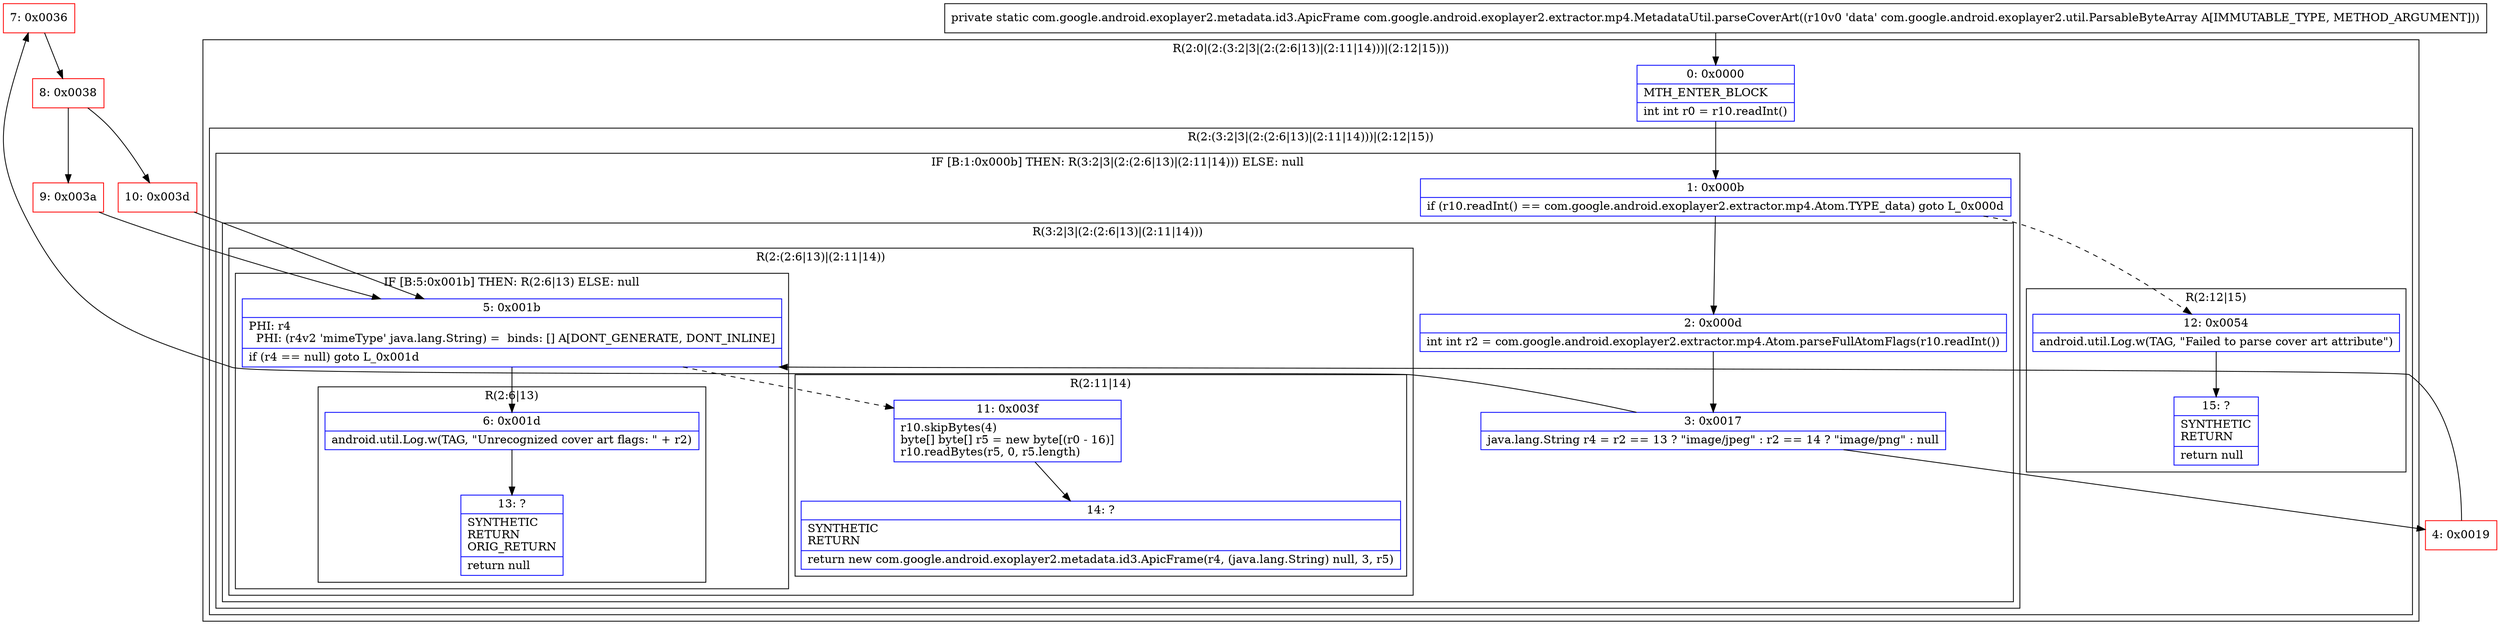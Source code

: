 digraph "CFG forcom.google.android.exoplayer2.extractor.mp4.MetadataUtil.parseCoverArt(Lcom\/google\/android\/exoplayer2\/util\/ParsableByteArray;)Lcom\/google\/android\/exoplayer2\/metadata\/id3\/ApicFrame;" {
subgraph cluster_Region_1938483837 {
label = "R(2:0|(2:(3:2|3|(2:(2:6|13)|(2:11|14)))|(2:12|15)))";
node [shape=record,color=blue];
Node_0 [shape=record,label="{0\:\ 0x0000|MTH_ENTER_BLOCK\l|int int r0 = r10.readInt()\l}"];
subgraph cluster_Region_1380400517 {
label = "R(2:(3:2|3|(2:(2:6|13)|(2:11|14)))|(2:12|15))";
node [shape=record,color=blue];
subgraph cluster_IfRegion_1167537634 {
label = "IF [B:1:0x000b] THEN: R(3:2|3|(2:(2:6|13)|(2:11|14))) ELSE: null";
node [shape=record,color=blue];
Node_1 [shape=record,label="{1\:\ 0x000b|if (r10.readInt() == com.google.android.exoplayer2.extractor.mp4.Atom.TYPE_data) goto L_0x000d\l}"];
subgraph cluster_Region_1812444783 {
label = "R(3:2|3|(2:(2:6|13)|(2:11|14)))";
node [shape=record,color=blue];
Node_2 [shape=record,label="{2\:\ 0x000d|int int r2 = com.google.android.exoplayer2.extractor.mp4.Atom.parseFullAtomFlags(r10.readInt())\l}"];
Node_3 [shape=record,label="{3\:\ 0x0017|java.lang.String r4 = r2 == 13 ? \"image\/jpeg\" : r2 == 14 ? \"image\/png\" : null\l}"];
subgraph cluster_Region_662101546 {
label = "R(2:(2:6|13)|(2:11|14))";
node [shape=record,color=blue];
subgraph cluster_IfRegion_1391066341 {
label = "IF [B:5:0x001b] THEN: R(2:6|13) ELSE: null";
node [shape=record,color=blue];
Node_5 [shape=record,label="{5\:\ 0x001b|PHI: r4 \l  PHI: (r4v2 'mimeType' java.lang.String) =  binds: [] A[DONT_GENERATE, DONT_INLINE]\l|if (r4 == null) goto L_0x001d\l}"];
subgraph cluster_Region_1989421384 {
label = "R(2:6|13)";
node [shape=record,color=blue];
Node_6 [shape=record,label="{6\:\ 0x001d|android.util.Log.w(TAG, \"Unrecognized cover art flags: \" + r2)\l}"];
Node_13 [shape=record,label="{13\:\ ?|SYNTHETIC\lRETURN\lORIG_RETURN\l|return null\l}"];
}
}
subgraph cluster_Region_68424314 {
label = "R(2:11|14)";
node [shape=record,color=blue];
Node_11 [shape=record,label="{11\:\ 0x003f|r10.skipBytes(4)\lbyte[] byte[] r5 = new byte[(r0 \- 16)]\lr10.readBytes(r5, 0, r5.length)\l}"];
Node_14 [shape=record,label="{14\:\ ?|SYNTHETIC\lRETURN\l|return new com.google.android.exoplayer2.metadata.id3.ApicFrame(r4, (java.lang.String) null, 3, r5)\l}"];
}
}
}
}
subgraph cluster_Region_2045064055 {
label = "R(2:12|15)";
node [shape=record,color=blue];
Node_12 [shape=record,label="{12\:\ 0x0054|android.util.Log.w(TAG, \"Failed to parse cover art attribute\")\l}"];
Node_15 [shape=record,label="{15\:\ ?|SYNTHETIC\lRETURN\l|return null\l}"];
}
}
}
Node_4 [shape=record,color=red,label="{4\:\ 0x0019}"];
Node_7 [shape=record,color=red,label="{7\:\ 0x0036}"];
Node_8 [shape=record,color=red,label="{8\:\ 0x0038}"];
Node_9 [shape=record,color=red,label="{9\:\ 0x003a}"];
Node_10 [shape=record,color=red,label="{10\:\ 0x003d}"];
MethodNode[shape=record,label="{private static com.google.android.exoplayer2.metadata.id3.ApicFrame com.google.android.exoplayer2.extractor.mp4.MetadataUtil.parseCoverArt((r10v0 'data' com.google.android.exoplayer2.util.ParsableByteArray A[IMMUTABLE_TYPE, METHOD_ARGUMENT])) }"];
MethodNode -> Node_0;
Node_0 -> Node_1;
Node_1 -> Node_2;
Node_1 -> Node_12[style=dashed];
Node_2 -> Node_3;
Node_3 -> Node_4;
Node_3 -> Node_7;
Node_5 -> Node_6;
Node_5 -> Node_11[style=dashed];
Node_6 -> Node_13;
Node_11 -> Node_14;
Node_12 -> Node_15;
Node_4 -> Node_5;
Node_7 -> Node_8;
Node_8 -> Node_9;
Node_8 -> Node_10;
Node_9 -> Node_5;
Node_10 -> Node_5;
}

